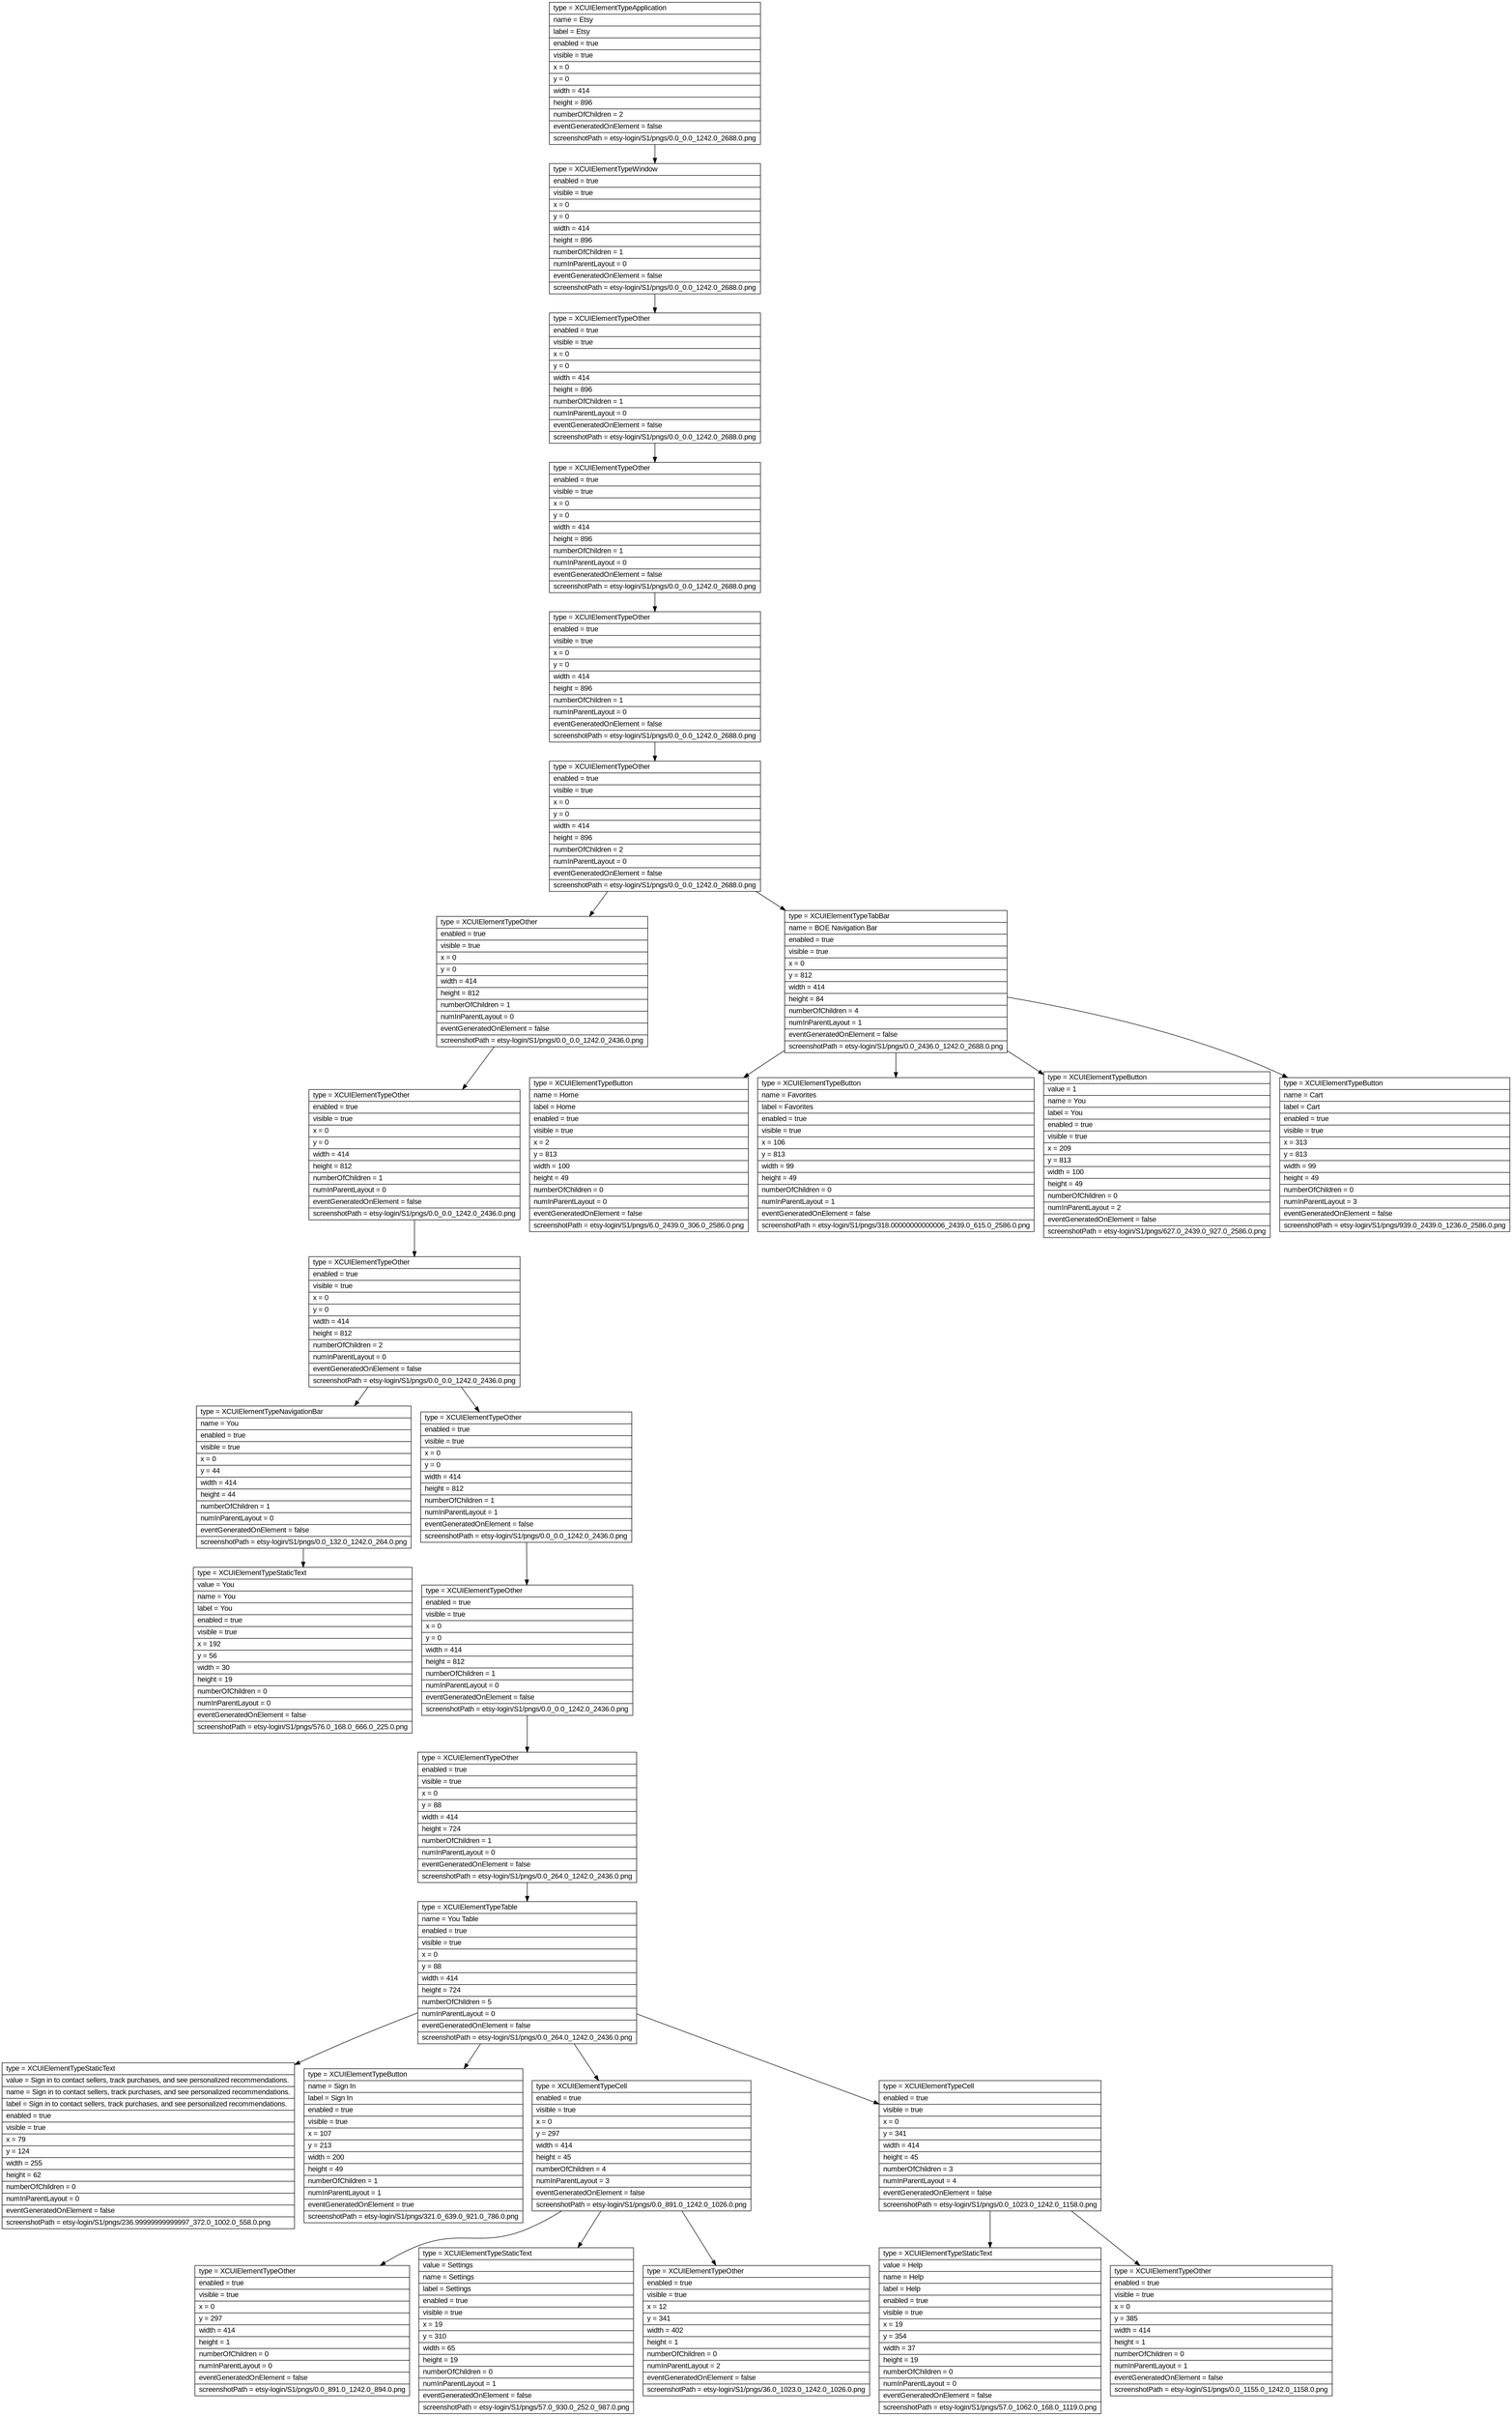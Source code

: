 digraph Layout {

	node [shape=record fontname=Arial];

	0	[label="{type = XCUIElementTypeApplication\l|name = Etsy\l|label = Etsy\l|enabled = true\l|visible = true\l|x = 0\l|y = 0\l|width = 414\l|height = 896\l|numberOfChildren = 2\l|eventGeneratedOnElement = false \l|screenshotPath = etsy-login/S1/pngs/0.0_0.0_1242.0_2688.0.png\l}"]
	1	[label="{type = XCUIElementTypeWindow\l|enabled = true\l|visible = true\l|x = 0\l|y = 0\l|width = 414\l|height = 896\l|numberOfChildren = 1\l|numInParentLayout = 0\l|eventGeneratedOnElement = false \l|screenshotPath = etsy-login/S1/pngs/0.0_0.0_1242.0_2688.0.png\l}"]
	2	[label="{type = XCUIElementTypeOther\l|enabled = true\l|visible = true\l|x = 0\l|y = 0\l|width = 414\l|height = 896\l|numberOfChildren = 1\l|numInParentLayout = 0\l|eventGeneratedOnElement = false \l|screenshotPath = etsy-login/S1/pngs/0.0_0.0_1242.0_2688.0.png\l}"]
	3	[label="{type = XCUIElementTypeOther\l|enabled = true\l|visible = true\l|x = 0\l|y = 0\l|width = 414\l|height = 896\l|numberOfChildren = 1\l|numInParentLayout = 0\l|eventGeneratedOnElement = false \l|screenshotPath = etsy-login/S1/pngs/0.0_0.0_1242.0_2688.0.png\l}"]
	4	[label="{type = XCUIElementTypeOther\l|enabled = true\l|visible = true\l|x = 0\l|y = 0\l|width = 414\l|height = 896\l|numberOfChildren = 1\l|numInParentLayout = 0\l|eventGeneratedOnElement = false \l|screenshotPath = etsy-login/S1/pngs/0.0_0.0_1242.0_2688.0.png\l}"]
	5	[label="{type = XCUIElementTypeOther\l|enabled = true\l|visible = true\l|x = 0\l|y = 0\l|width = 414\l|height = 896\l|numberOfChildren = 2\l|numInParentLayout = 0\l|eventGeneratedOnElement = false \l|screenshotPath = etsy-login/S1/pngs/0.0_0.0_1242.0_2688.0.png\l}"]
	6	[label="{type = XCUIElementTypeOther\l|enabled = true\l|visible = true\l|x = 0\l|y = 0\l|width = 414\l|height = 812\l|numberOfChildren = 1\l|numInParentLayout = 0\l|eventGeneratedOnElement = false \l|screenshotPath = etsy-login/S1/pngs/0.0_0.0_1242.0_2436.0.png\l}"]
	7	[label="{type = XCUIElementTypeTabBar\l|name = BOE Navigation Bar\l|enabled = true\l|visible = true\l|x = 0\l|y = 812\l|width = 414\l|height = 84\l|numberOfChildren = 4\l|numInParentLayout = 1\l|eventGeneratedOnElement = false \l|screenshotPath = etsy-login/S1/pngs/0.0_2436.0_1242.0_2688.0.png\l}"]
	8	[label="{type = XCUIElementTypeOther\l|enabled = true\l|visible = true\l|x = 0\l|y = 0\l|width = 414\l|height = 812\l|numberOfChildren = 1\l|numInParentLayout = 0\l|eventGeneratedOnElement = false \l|screenshotPath = etsy-login/S1/pngs/0.0_0.0_1242.0_2436.0.png\l}"]
	9	[label="{type = XCUIElementTypeButton\l|name = Home\l|label = Home\l|enabled = true\l|visible = true\l|x = 2\l|y = 813\l|width = 100\l|height = 49\l|numberOfChildren = 0\l|numInParentLayout = 0\l|eventGeneratedOnElement = false \l|screenshotPath = etsy-login/S1/pngs/6.0_2439.0_306.0_2586.0.png\l}"]
	10	[label="{type = XCUIElementTypeButton\l|name = Favorites\l|label = Favorites\l|enabled = true\l|visible = true\l|x = 106\l|y = 813\l|width = 99\l|height = 49\l|numberOfChildren = 0\l|numInParentLayout = 1\l|eventGeneratedOnElement = false \l|screenshotPath = etsy-login/S1/pngs/318.00000000000006_2439.0_615.0_2586.0.png\l}"]
	11	[label="{type = XCUIElementTypeButton\l|value = 1\l|name = You\l|label = You\l|enabled = true\l|visible = true\l|x = 209\l|y = 813\l|width = 100\l|height = 49\l|numberOfChildren = 0\l|numInParentLayout = 2\l|eventGeneratedOnElement = false \l|screenshotPath = etsy-login/S1/pngs/627.0_2439.0_927.0_2586.0.png\l}"]
	12	[label="{type = XCUIElementTypeButton\l|name = Cart\l|label = Cart\l|enabled = true\l|visible = true\l|x = 313\l|y = 813\l|width = 99\l|height = 49\l|numberOfChildren = 0\l|numInParentLayout = 3\l|eventGeneratedOnElement = false \l|screenshotPath = etsy-login/S1/pngs/939.0_2439.0_1236.0_2586.0.png\l}"]
	13	[label="{type = XCUIElementTypeOther\l|enabled = true\l|visible = true\l|x = 0\l|y = 0\l|width = 414\l|height = 812\l|numberOfChildren = 2\l|numInParentLayout = 0\l|eventGeneratedOnElement = false \l|screenshotPath = etsy-login/S1/pngs/0.0_0.0_1242.0_2436.0.png\l}"]
	14	[label="{type = XCUIElementTypeNavigationBar\l|name = You\l|enabled = true\l|visible = true\l|x = 0\l|y = 44\l|width = 414\l|height = 44\l|numberOfChildren = 1\l|numInParentLayout = 0\l|eventGeneratedOnElement = false \l|screenshotPath = etsy-login/S1/pngs/0.0_132.0_1242.0_264.0.png\l}"]
	15	[label="{type = XCUIElementTypeOther\l|enabled = true\l|visible = true\l|x = 0\l|y = 0\l|width = 414\l|height = 812\l|numberOfChildren = 1\l|numInParentLayout = 1\l|eventGeneratedOnElement = false \l|screenshotPath = etsy-login/S1/pngs/0.0_0.0_1242.0_2436.0.png\l}"]
	16	[label="{type = XCUIElementTypeStaticText\l|value = You\l|name = You\l|label = You\l|enabled = true\l|visible = true\l|x = 192\l|y = 56\l|width = 30\l|height = 19\l|numberOfChildren = 0\l|numInParentLayout = 0\l|eventGeneratedOnElement = false \l|screenshotPath = etsy-login/S1/pngs/576.0_168.0_666.0_225.0.png\l}"]
	17	[label="{type = XCUIElementTypeOther\l|enabled = true\l|visible = true\l|x = 0\l|y = 0\l|width = 414\l|height = 812\l|numberOfChildren = 1\l|numInParentLayout = 0\l|eventGeneratedOnElement = false \l|screenshotPath = etsy-login/S1/pngs/0.0_0.0_1242.0_2436.0.png\l}"]
	18	[label="{type = XCUIElementTypeOther\l|enabled = true\l|visible = true\l|x = 0\l|y = 88\l|width = 414\l|height = 724\l|numberOfChildren = 1\l|numInParentLayout = 0\l|eventGeneratedOnElement = false \l|screenshotPath = etsy-login/S1/pngs/0.0_264.0_1242.0_2436.0.png\l}"]
	19	[label="{type = XCUIElementTypeTable\l|name = You Table\l|enabled = true\l|visible = true\l|x = 0\l|y = 88\l|width = 414\l|height = 724\l|numberOfChildren = 5\l|numInParentLayout = 0\l|eventGeneratedOnElement = false \l|screenshotPath = etsy-login/S1/pngs/0.0_264.0_1242.0_2436.0.png\l}"]
	20	[label="{type = XCUIElementTypeStaticText\l|value = Sign in to contact sellers, track purchases, and see personalized recommendations.\l|name = Sign in to contact sellers, track purchases, and see personalized recommendations.\l|label = Sign in to contact sellers, track purchases, and see personalized recommendations.\l|enabled = true\l|visible = true\l|x = 79\l|y = 124\l|width = 255\l|height = 62\l|numberOfChildren = 0\l|numInParentLayout = 0\l|eventGeneratedOnElement = false \l|screenshotPath = etsy-login/S1/pngs/236.99999999999997_372.0_1002.0_558.0.png\l}"]
	21	[label="{type = XCUIElementTypeButton\l|name = Sign In\l|label = Sign In\l|enabled = true\l|visible = true\l|x = 107\l|y = 213\l|width = 200\l|height = 49\l|numberOfChildren = 1\l|numInParentLayout = 1\l|eventGeneratedOnElement = true \l|screenshotPath = etsy-login/S1/pngs/321.0_639.0_921.0_786.0.png\l}"]
	22	[label="{type = XCUIElementTypeCell\l|enabled = true\l|visible = true\l|x = 0\l|y = 297\l|width = 414\l|height = 45\l|numberOfChildren = 4\l|numInParentLayout = 3\l|eventGeneratedOnElement = false \l|screenshotPath = etsy-login/S1/pngs/0.0_891.0_1242.0_1026.0.png\l}"]
	23	[label="{type = XCUIElementTypeCell\l|enabled = true\l|visible = true\l|x = 0\l|y = 341\l|width = 414\l|height = 45\l|numberOfChildren = 3\l|numInParentLayout = 4\l|eventGeneratedOnElement = false \l|screenshotPath = etsy-login/S1/pngs/0.0_1023.0_1242.0_1158.0.png\l}"]
	24	[label="{type = XCUIElementTypeOther\l|enabled = true\l|visible = true\l|x = 0\l|y = 297\l|width = 414\l|height = 1\l|numberOfChildren = 0\l|numInParentLayout = 0\l|eventGeneratedOnElement = false \l|screenshotPath = etsy-login/S1/pngs/0.0_891.0_1242.0_894.0.png\l}"]
	25	[label="{type = XCUIElementTypeStaticText\l|value = Settings\l|name = Settings\l|label = Settings\l|enabled = true\l|visible = true\l|x = 19\l|y = 310\l|width = 65\l|height = 19\l|numberOfChildren = 0\l|numInParentLayout = 1\l|eventGeneratedOnElement = false \l|screenshotPath = etsy-login/S1/pngs/57.0_930.0_252.0_987.0.png\l}"]
	26	[label="{type = XCUIElementTypeOther\l|enabled = true\l|visible = true\l|x = 12\l|y = 341\l|width = 402\l|height = 1\l|numberOfChildren = 0\l|numInParentLayout = 2\l|eventGeneratedOnElement = false \l|screenshotPath = etsy-login/S1/pngs/36.0_1023.0_1242.0_1026.0.png\l}"]
	27	[label="{type = XCUIElementTypeStaticText\l|value = Help\l|name = Help\l|label = Help\l|enabled = true\l|visible = true\l|x = 19\l|y = 354\l|width = 37\l|height = 19\l|numberOfChildren = 0\l|numInParentLayout = 0\l|eventGeneratedOnElement = false \l|screenshotPath = etsy-login/S1/pngs/57.0_1062.0_168.0_1119.0.png\l}"]
	28	[label="{type = XCUIElementTypeOther\l|enabled = true\l|visible = true\l|x = 0\l|y = 385\l|width = 414\l|height = 1\l|numberOfChildren = 0\l|numInParentLayout = 1\l|eventGeneratedOnElement = false \l|screenshotPath = etsy-login/S1/pngs/0.0_1155.0_1242.0_1158.0.png\l}"]


	0 -> 1
	1 -> 2
	2 -> 3
	3 -> 4
	4 -> 5
	5 -> 6
	5 -> 7
	6 -> 8
	7 -> 9
	7 -> 10
	7 -> 11
	7 -> 12
	8 -> 13
	13 -> 14
	13 -> 15
	14 -> 16
	15 -> 17
	17 -> 18
	18 -> 19
	19 -> 20
	19 -> 21
	19 -> 22
	19 -> 23
	22 -> 24
	22 -> 25
	22 -> 26
	23 -> 27
	23 -> 28


}